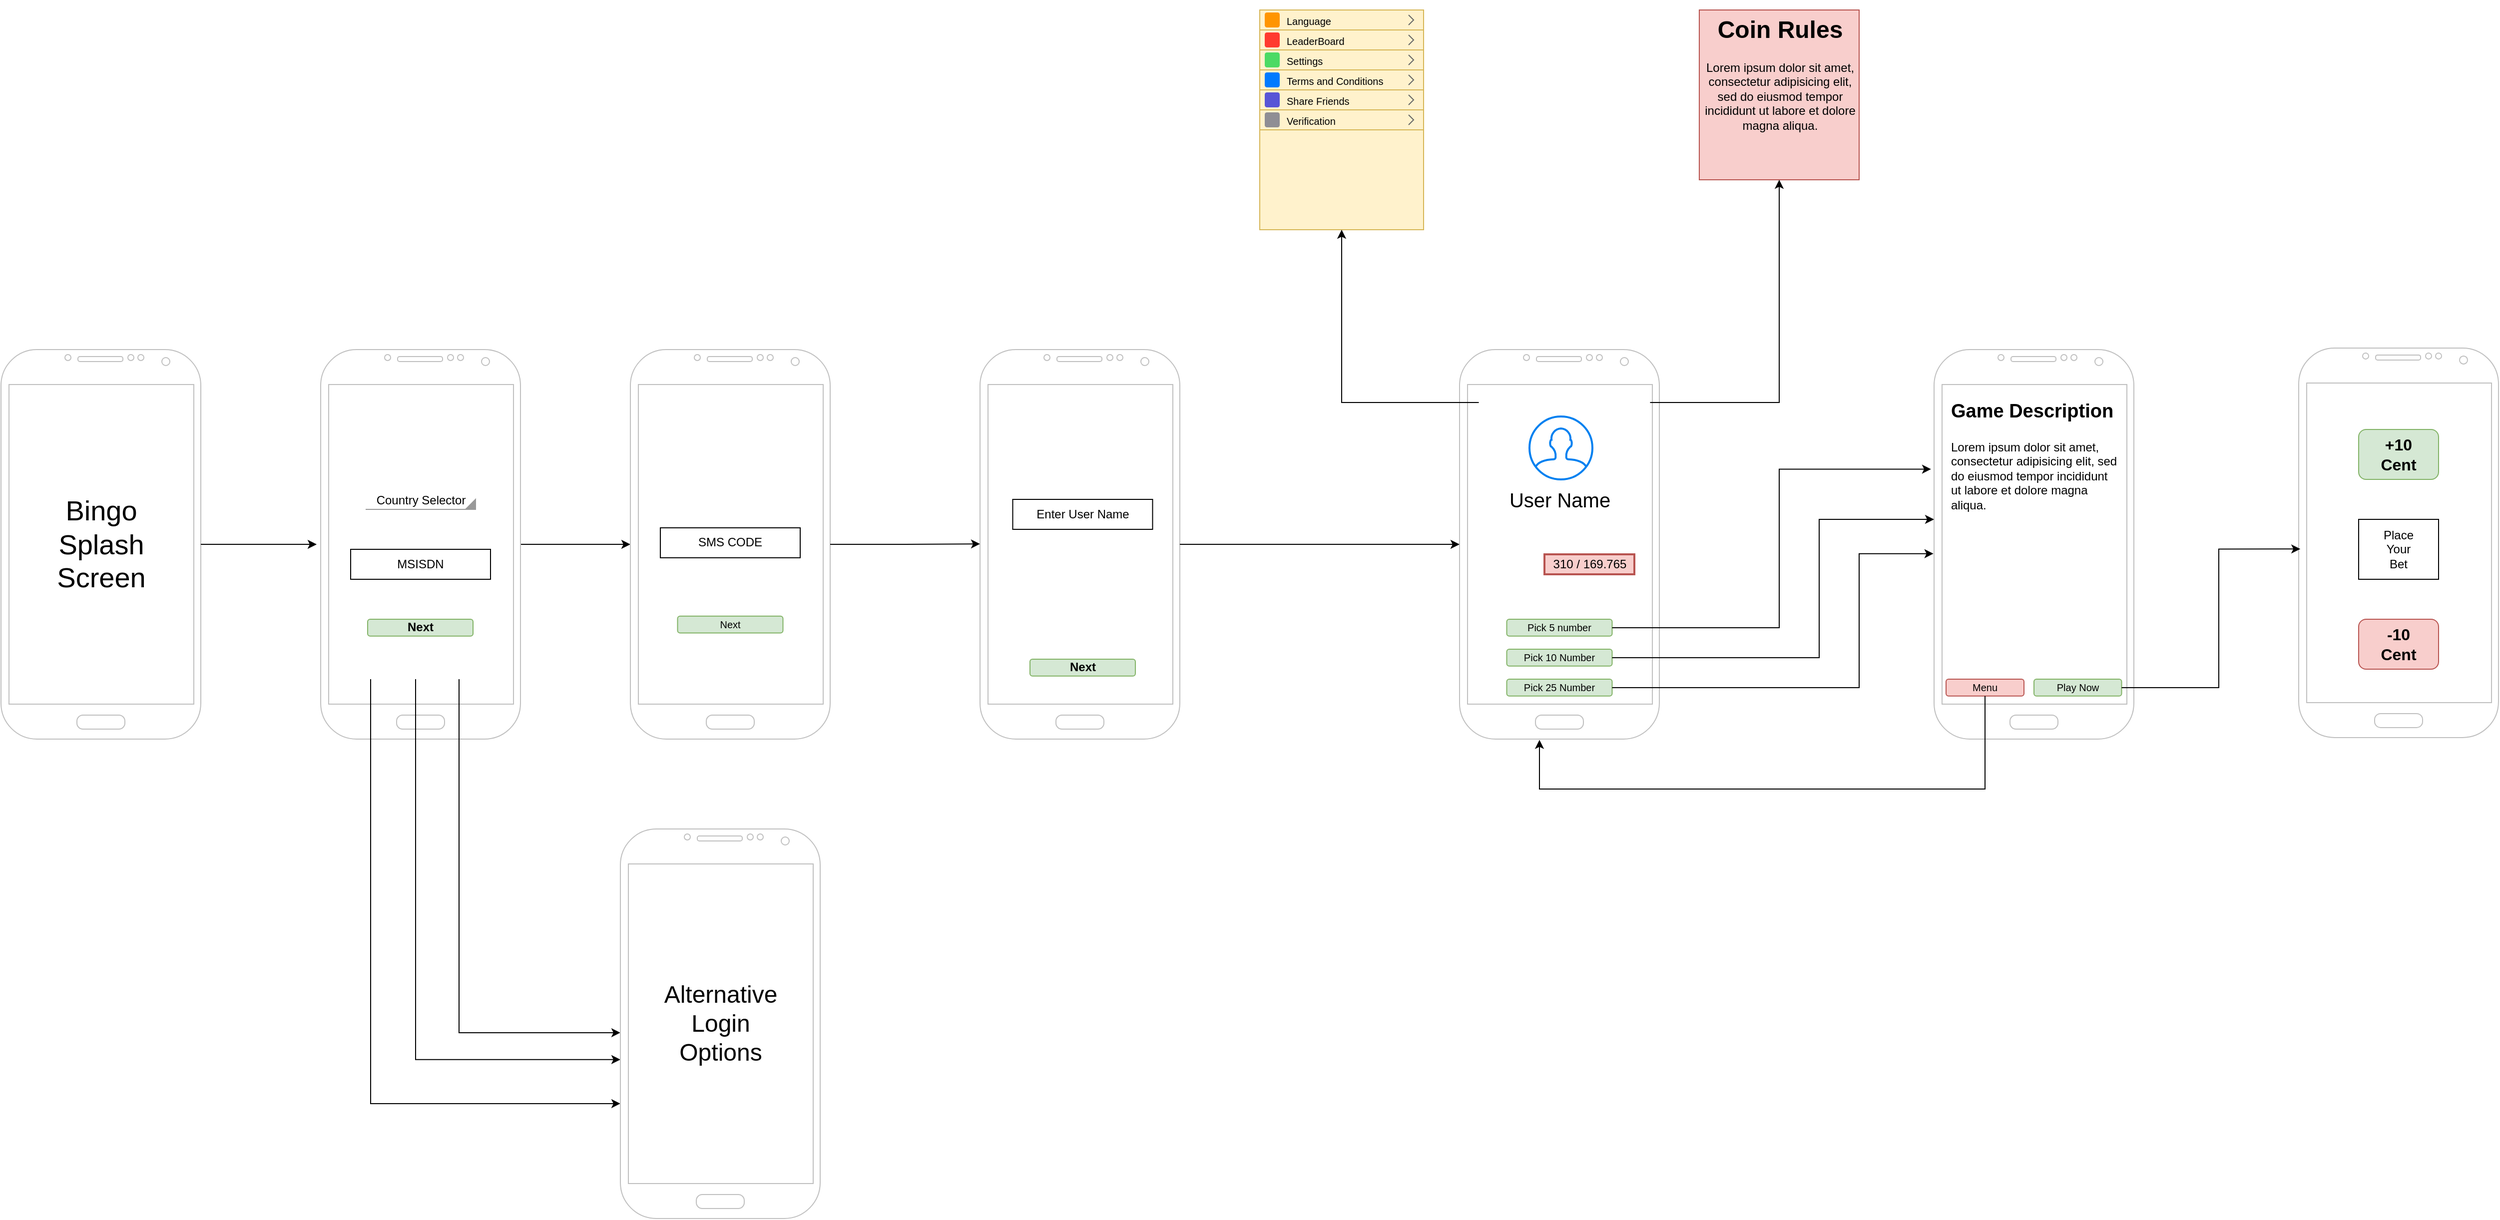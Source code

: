 <mxfile version="13.0.6" type="github">
  <diagram id="hyMBlP3Ab5VuCvEYyF4_" name="Page-1">
    <mxGraphModel dx="572" dy="1863" grid="1" gridSize="10" guides="1" tooltips="1" connect="1" arrows="1" fold="1" page="1" pageScale="1" pageWidth="850" pageHeight="1100" math="0" shadow="0">
      <root>
        <mxCell id="0" />
        <mxCell id="1" parent="0" />
        <mxCell id="mvTbUv54LLQ37Vtnu26t-1" value="" style="group" vertex="1" connectable="0" parent="1">
          <mxGeometry x="940" y="120" width="200" height="390" as="geometry" />
        </mxCell>
        <mxCell id="mvTbUv54LLQ37Vtnu26t-2" value="" style="group" vertex="1" connectable="0" parent="mvTbUv54LLQ37Vtnu26t-1">
          <mxGeometry width="200" height="390" as="geometry" />
        </mxCell>
        <mxCell id="mvTbUv54LLQ37Vtnu26t-3" value="" style="verticalLabelPosition=bottom;verticalAlign=top;html=1;shadow=0;dashed=0;strokeWidth=1;shape=mxgraph.android.phone2;strokeColor=#c0c0c0;rounded=0;comic=0;fillColor=none;gradientColor=#ffffff;" vertex="1" parent="mvTbUv54LLQ37Vtnu26t-2">
          <mxGeometry width="200" height="390" as="geometry" />
        </mxCell>
        <mxCell id="mvTbUv54LLQ37Vtnu26t-4" value="&lt;div style=&quot;font-size: 28px&quot;&gt;Bingo&lt;/div&gt;&lt;div style=&quot;font-size: 28px&quot;&gt;&lt;font style=&quot;font-size: 28px&quot;&gt;Splash &lt;br&gt;&lt;/font&gt;&lt;/div&gt;&lt;div style=&quot;font-size: 28px&quot;&gt;&lt;font style=&quot;font-size: 28px&quot;&gt;Screen&lt;br&gt;&lt;/font&gt;&lt;/div&gt;" style="text;html=1;align=center;verticalAlign=middle;resizable=0;points=[];autosize=1;strokeWidth=7;" vertex="1" parent="mvTbUv54LLQ37Vtnu26t-2">
          <mxGeometry x="50" y="170" width="100" height="50" as="geometry" />
        </mxCell>
        <mxCell id="mvTbUv54LLQ37Vtnu26t-70" style="edgeStyle=orthogonalEdgeStyle;rounded=0;orthogonalLoop=1;jettySize=auto;html=1;" edge="1" parent="1" source="mvTbUv54LLQ37Vtnu26t-5" target="mvTbUv54LLQ37Vtnu26t-21">
          <mxGeometry relative="1" as="geometry" />
        </mxCell>
        <mxCell id="mvTbUv54LLQ37Vtnu26t-5" value="" style="verticalLabelPosition=bottom;verticalAlign=top;html=1;shadow=0;dashed=0;strokeWidth=1;shape=mxgraph.android.phone2;strokeColor=#c0c0c0;" vertex="1" parent="1">
          <mxGeometry x="1260" y="120" width="200" height="390" as="geometry" />
        </mxCell>
        <mxCell id="mvTbUv54LLQ37Vtnu26t-6" value="MSISDN" style="rounded=0;whiteSpace=wrap;html=1;" vertex="1" parent="1">
          <mxGeometry x="1290" y="320" width="140" height="30" as="geometry" />
        </mxCell>
        <mxCell id="mvTbUv54LLQ37Vtnu26t-7" value="&lt;b&gt;&lt;font style=&quot;font-size: 12px&quot;&gt;Next&lt;/font&gt;&lt;/b&gt;" style="rounded=1;html=1;shadow=0;dashed=0;whiteSpace=wrap;fontSize=10;fillColor=#d5e8d4;align=center;strokeColor=#82b366;" vertex="1" parent="1">
          <mxGeometry x="1307" y="390" width="105.5" height="16.88" as="geometry" />
        </mxCell>
        <mxCell id="mvTbUv54LLQ37Vtnu26t-8" value="Country Selector" style="strokeWidth=1;html=1;shadow=0;dashed=0;shape=mxgraph.android.spinner2;align=center;fillColor=#999999;strokeColor=#999999;verticalAlign=bottom" vertex="1" parent="1">
          <mxGeometry x="1305" y="270" width="110" height="10" as="geometry" />
        </mxCell>
        <mxCell id="mvTbUv54LLQ37Vtnu26t-16" style="edgeStyle=orthogonalEdgeStyle;rounded=0;orthogonalLoop=1;jettySize=auto;html=1;entryX=0;entryY=0.705;entryDx=0;entryDy=0;entryPerimeter=0;" edge="1" parent="1" source="mvTbUv54LLQ37Vtnu26t-9" target="mvTbUv54LLQ37Vtnu26t-14">
          <mxGeometry relative="1" as="geometry">
            <Array as="points">
              <mxPoint x="1310" y="875" />
            </Array>
          </mxGeometry>
        </mxCell>
        <mxCell id="mvTbUv54LLQ37Vtnu26t-9" value="" style="shape=image;html=1;verticalAlign=top;verticalLabelPosition=bottom;labelBackgroundColor=#ffffff;imageAspect=0;aspect=fixed;image=https://cdn1.iconfinder.com/data/icons/logotypes/32/circle-facebook_-128.png" vertex="1" parent="1">
          <mxGeometry x="1296" y="422" width="28" height="28" as="geometry" />
        </mxCell>
        <mxCell id="mvTbUv54LLQ37Vtnu26t-17" style="edgeStyle=orthogonalEdgeStyle;rounded=0;orthogonalLoop=1;jettySize=auto;html=1;entryX=0;entryY=0.592;entryDx=0;entryDy=0;entryPerimeter=0;" edge="1" parent="1" source="mvTbUv54LLQ37Vtnu26t-10" target="mvTbUv54LLQ37Vtnu26t-14">
          <mxGeometry relative="1" as="geometry">
            <Array as="points">
              <mxPoint x="1355" y="831" />
            </Array>
          </mxGeometry>
        </mxCell>
        <mxCell id="mvTbUv54LLQ37Vtnu26t-10" value="" style="shape=image;html=1;verticalAlign=top;verticalLabelPosition=bottom;labelBackgroundColor=#ffffff;imageAspect=0;aspect=fixed;image=https://cdn3.iconfinder.com/data/icons/peelicons-vol-1/50/Google_-128.png" vertex="1" parent="1">
          <mxGeometry x="1341" y="422" width="28" height="28" as="geometry" />
        </mxCell>
        <mxCell id="mvTbUv54LLQ37Vtnu26t-18" style="edgeStyle=orthogonalEdgeStyle;rounded=0;orthogonalLoop=1;jettySize=auto;html=1;entryX=0;entryY=0.523;entryDx=0;entryDy=0;entryPerimeter=0;" edge="1" parent="1" source="mvTbUv54LLQ37Vtnu26t-11" target="mvTbUv54LLQ37Vtnu26t-14">
          <mxGeometry relative="1" as="geometry">
            <Array as="points">
              <mxPoint x="1399" y="804" />
            </Array>
          </mxGeometry>
        </mxCell>
        <mxCell id="mvTbUv54LLQ37Vtnu26t-11" value="" style="shape=image;html=1;verticalAlign=top;verticalLabelPosition=bottom;labelBackgroundColor=#ffffff;imageAspect=0;aspect=fixed;image=https://cdn3.iconfinder.com/data/icons/peelicons-vol-1/50/Mail-128.png" vertex="1" parent="1">
          <mxGeometry x="1384.5" y="422" width="28" height="28" as="geometry" />
        </mxCell>
        <mxCell id="mvTbUv54LLQ37Vtnu26t-12" style="edgeStyle=orthogonalEdgeStyle;rounded=0;orthogonalLoop=1;jettySize=auto;html=1;entryX=-0.02;entryY=0.5;entryDx=0;entryDy=0;entryPerimeter=0;" edge="1" parent="1" source="mvTbUv54LLQ37Vtnu26t-3" target="mvTbUv54LLQ37Vtnu26t-5">
          <mxGeometry relative="1" as="geometry" />
        </mxCell>
        <mxCell id="mvTbUv54LLQ37Vtnu26t-13" value="" style="group" vertex="1" connectable="0" parent="1">
          <mxGeometry x="1560" y="600" width="200" height="390" as="geometry" />
        </mxCell>
        <mxCell id="mvTbUv54LLQ37Vtnu26t-14" value="" style="verticalLabelPosition=bottom;verticalAlign=top;html=1;shadow=0;dashed=0;strokeWidth=1;shape=mxgraph.android.phone2;strokeColor=#c0c0c0;rounded=0;comic=0;fillColor=none;gradientColor=#ffffff;" vertex="1" parent="mvTbUv54LLQ37Vtnu26t-13">
          <mxGeometry width="200" height="390" as="geometry" />
        </mxCell>
        <mxCell id="mvTbUv54LLQ37Vtnu26t-15" value="&lt;div style=&quot;font-size: 24px&quot;&gt;&lt;font style=&quot;font-size: 24px&quot;&gt;Alternative&lt;/font&gt;&lt;/div&gt;&lt;div style=&quot;font-size: 24px&quot;&gt;&lt;font style=&quot;font-size: 24px&quot;&gt;Login&lt;/font&gt;&lt;/div&gt;&lt;div style=&quot;font-size: 24px&quot;&gt;&lt;font style=&quot;font-size: 24px&quot;&gt;Options&lt;br&gt;&lt;/font&gt;&lt;/div&gt;" style="text;html=1;align=center;verticalAlign=middle;resizable=0;points=[];autosize=1;strokeWidth=7;" vertex="1" parent="mvTbUv54LLQ37Vtnu26t-13">
          <mxGeometry x="35" y="170" width="130" height="50" as="geometry" />
        </mxCell>
        <mxCell id="mvTbUv54LLQ37Vtnu26t-19" value="" style="group" vertex="1" connectable="0" parent="1">
          <mxGeometry x="1570" y="120" width="200" height="390" as="geometry" />
        </mxCell>
        <mxCell id="mvTbUv54LLQ37Vtnu26t-20" value="" style="group" vertex="1" connectable="0" parent="mvTbUv54LLQ37Vtnu26t-19">
          <mxGeometry width="200" height="390" as="geometry" />
        </mxCell>
        <mxCell id="mvTbUv54LLQ37Vtnu26t-21" value="" style="verticalLabelPosition=bottom;verticalAlign=top;html=1;shadow=0;dashed=0;strokeWidth=1;shape=mxgraph.android.phone2;strokeColor=#c0c0c0;" vertex="1" parent="mvTbUv54LLQ37Vtnu26t-20">
          <mxGeometry width="200" height="390" as="geometry" />
        </mxCell>
        <mxCell id="mvTbUv54LLQ37Vtnu26t-22" value="SMS CODE" style="rounded=0;whiteSpace=wrap;html=1;" vertex="1" parent="mvTbUv54LLQ37Vtnu26t-20">
          <mxGeometry x="30" y="178.44" width="140" height="30" as="geometry" />
        </mxCell>
        <mxCell id="mvTbUv54LLQ37Vtnu26t-23" value="Next" style="rounded=1;html=1;shadow=0;dashed=0;whiteSpace=wrap;fontSize=10;fillColor=#d5e8d4;align=center;strokeColor=#82b366;" vertex="1" parent="mvTbUv54LLQ37Vtnu26t-20">
          <mxGeometry x="47.25" y="266.88" width="105.5" height="16.88" as="geometry" />
        </mxCell>
        <mxCell id="mvTbUv54LLQ37Vtnu26t-25" value="" style="group" vertex="1" connectable="0" parent="1">
          <mxGeometry x="1920" y="120" width="200" height="390" as="geometry" />
        </mxCell>
        <mxCell id="mvTbUv54LLQ37Vtnu26t-26" value="" style="group" vertex="1" connectable="0" parent="mvTbUv54LLQ37Vtnu26t-25">
          <mxGeometry width="200" height="390" as="geometry" />
        </mxCell>
        <mxCell id="mvTbUv54LLQ37Vtnu26t-27" value="" style="group" vertex="1" connectable="0" parent="mvTbUv54LLQ37Vtnu26t-26">
          <mxGeometry width="200" height="390" as="geometry" />
        </mxCell>
        <mxCell id="mvTbUv54LLQ37Vtnu26t-28" value="" style="group" vertex="1" connectable="0" parent="mvTbUv54LLQ37Vtnu26t-27">
          <mxGeometry width="200" height="390" as="geometry" />
        </mxCell>
        <mxCell id="mvTbUv54LLQ37Vtnu26t-29" value="" style="verticalLabelPosition=bottom;verticalAlign=top;html=1;shadow=0;dashed=0;strokeWidth=1;shape=mxgraph.android.phone2;strokeColor=#c0c0c0;" vertex="1" parent="mvTbUv54LLQ37Vtnu26t-28">
          <mxGeometry width="200" height="390" as="geometry" />
        </mxCell>
        <mxCell id="mvTbUv54LLQ37Vtnu26t-30" value="&lt;div style=&quot;font-size: 12px&quot;&gt;&lt;b&gt;&lt;font style=&quot;font-size: 12px&quot;&gt;Next&lt;/font&gt;&lt;/b&gt;&lt;/div&gt;" style="rounded=1;html=1;shadow=0;dashed=0;whiteSpace=wrap;fontSize=10;fillColor=#d5e8d4;align=center;strokeColor=#82b366;" vertex="1" parent="mvTbUv54LLQ37Vtnu26t-28">
          <mxGeometry x="50" y="310" width="105.5" height="16.88" as="geometry" />
        </mxCell>
        <mxCell id="mvTbUv54LLQ37Vtnu26t-31" value="Enter User Name" style="rounded=0;whiteSpace=wrap;html=1;" vertex="1" parent="mvTbUv54LLQ37Vtnu26t-28">
          <mxGeometry x="32.75" y="150" width="140" height="30" as="geometry" />
        </mxCell>
        <mxCell id="mvTbUv54LLQ37Vtnu26t-34" style="edgeStyle=orthogonalEdgeStyle;rounded=0;orthogonalLoop=1;jettySize=auto;html=1;entryX=0;entryY=0.499;entryDx=0;entryDy=0;entryPerimeter=0;" edge="1" parent="1" source="mvTbUv54LLQ37Vtnu26t-21" target="mvTbUv54LLQ37Vtnu26t-29">
          <mxGeometry relative="1" as="geometry" />
        </mxCell>
        <mxCell id="mvTbUv54LLQ37Vtnu26t-35" value="" style="group" vertex="1" connectable="0" parent="1">
          <mxGeometry x="2400" y="120.0" width="200" height="390" as="geometry" />
        </mxCell>
        <mxCell id="mvTbUv54LLQ37Vtnu26t-36" value="" style="group" vertex="1" connectable="0" parent="mvTbUv54LLQ37Vtnu26t-35">
          <mxGeometry width="200" height="390" as="geometry" />
        </mxCell>
        <mxCell id="mvTbUv54LLQ37Vtnu26t-37" value="" style="verticalLabelPosition=bottom;verticalAlign=top;html=1;shadow=0;dashed=0;strokeWidth=1;shape=mxgraph.android.phone2;strokeColor=#c0c0c0;rounded=0;comic=0;fillColor=none;gradientColor=#ffffff;" vertex="1" parent="mvTbUv54LLQ37Vtnu26t-36">
          <mxGeometry width="200" height="390" as="geometry" />
        </mxCell>
        <mxCell id="mvTbUv54LLQ37Vtnu26t-38" value="&lt;div style=&quot;font-size: 20px&quot;&gt;User Name&lt;br&gt;&lt;/div&gt;" style="text;html=1;align=center;verticalAlign=middle;resizable=0;points=[];autosize=1;strokeWidth=7;" vertex="1" parent="mvTbUv54LLQ37Vtnu26t-36">
          <mxGeometry x="40" y="140" width="120" height="20" as="geometry" />
        </mxCell>
        <mxCell id="mvTbUv54LLQ37Vtnu26t-39" value="Pick 5 number" style="rounded=1;html=1;shadow=0;dashed=0;whiteSpace=wrap;fontSize=10;fillColor=#d5e8d4;align=center;strokeColor=#82b366;" vertex="1" parent="mvTbUv54LLQ37Vtnu26t-36">
          <mxGeometry x="47.25" y="270.0" width="105.5" height="16.88" as="geometry" />
        </mxCell>
        <mxCell id="mvTbUv54LLQ37Vtnu26t-40" value="Pick 10 Number" style="rounded=1;html=1;shadow=0;dashed=0;whiteSpace=wrap;fontSize=10;fillColor=#d5e8d4;align=center;strokeColor=#82b366;" vertex="1" parent="mvTbUv54LLQ37Vtnu26t-36">
          <mxGeometry x="47.25" y="300.0" width="105.5" height="16.88" as="geometry" />
        </mxCell>
        <mxCell id="mvTbUv54LLQ37Vtnu26t-41" value="Pick 25 Number" style="rounded=1;html=1;shadow=0;dashed=0;whiteSpace=wrap;fontSize=10;fillColor=#d5e8d4;align=center;strokeColor=#82b366;" vertex="1" parent="mvTbUv54LLQ37Vtnu26t-36">
          <mxGeometry x="47.25" y="330.0" width="105.5" height="16.88" as="geometry" />
        </mxCell>
        <mxCell id="mvTbUv54LLQ37Vtnu26t-42" value="" style="shape=image;html=1;verticalAlign=top;verticalLabelPosition=bottom;labelBackgroundColor=#ffffff;imageAspect=0;aspect=fixed;image=https://cdn0.iconfinder.com/data/icons/kameleon-free-pack/110/Euro-Coin-128.png" vertex="1" parent="mvTbUv54LLQ37Vtnu26t-36">
          <mxGeometry x="152.75" y="34" width="38" height="38" as="geometry" />
        </mxCell>
        <mxCell id="mvTbUv54LLQ37Vtnu26t-43" value="310 / 169.765" style="text;html=1;align=center;verticalAlign=middle;resizable=0;points=[];autosize=1;strokeWidth=2;fillColor=#f8cecc;strokeColor=#b85450;" vertex="1" parent="mvTbUv54LLQ37Vtnu26t-36">
          <mxGeometry x="85" y="205" width="90" height="20" as="geometry" />
        </mxCell>
        <mxCell id="mvTbUv54LLQ37Vtnu26t-44" value="" style="shape=image;html=1;verticalAlign=top;verticalLabelPosition=bottom;labelBackgroundColor=#ffffff;imageAspect=0;aspect=fixed;image=https://cdn2.iconfinder.com/data/icons/flat-ui-icons-24-px/24/menu-24-128.png" vertex="1" parent="mvTbUv54LLQ37Vtnu26t-36">
          <mxGeometry x="19.25" y="39" width="28" height="28" as="geometry" />
        </mxCell>
        <mxCell id="mvTbUv54LLQ37Vtnu26t-45" value="" style="shape=image;html=1;verticalAlign=top;verticalLabelPosition=bottom;labelBackgroundColor=#ffffff;imageAspect=0;aspect=fixed;image=https://cdn3.iconfinder.com/data/icons/shopping-and-retail-15/512/Crown-128.png" vertex="1" parent="mvTbUv54LLQ37Vtnu26t-36">
          <mxGeometry x="19.25" y="180" width="60" height="60" as="geometry" />
        </mxCell>
        <mxCell id="mvTbUv54LLQ37Vtnu26t-46" value="" style="html=1;verticalLabelPosition=bottom;align=center;labelBackgroundColor=#ffffff;verticalAlign=top;strokeWidth=2;strokeColor=#0080F0;shadow=0;dashed=0;shape=mxgraph.ios7.icons.user;" vertex="1" parent="mvTbUv54LLQ37Vtnu26t-36">
          <mxGeometry x="70" y="67" width="63" height="63" as="geometry" />
        </mxCell>
        <mxCell id="mvTbUv54LLQ37Vtnu26t-47" value="" style="shape=rect;strokeColor=#d6b656;fillColor=#fff2cc;shadow=0;" vertex="1" parent="1">
          <mxGeometry x="2200" y="-220" width="164" height="220" as="geometry" />
        </mxCell>
        <mxCell id="mvTbUv54LLQ37Vtnu26t-48" value="Language" style="shape=rect;strokeColor=#d6b656;fontSize=10;resizeWidth=1;align=left;spacingLeft=25;spacingTop=2;fillColor=#fff2cc;" vertex="1" parent="mvTbUv54LLQ37Vtnu26t-47">
          <mxGeometry width="164" height="20" relative="1" as="geometry" />
        </mxCell>
        <mxCell id="mvTbUv54LLQ37Vtnu26t-49" value="" style="shape=rect;rounded=1;rSize=3;strokeColor=none;fillColor=#FF9501;" vertex="1" parent="mvTbUv54LLQ37Vtnu26t-48">
          <mxGeometry y="0.5" width="15" height="15" relative="1" as="geometry">
            <mxPoint x="5" y="-7.5" as="offset" />
          </mxGeometry>
        </mxCell>
        <mxCell id="mvTbUv54LLQ37Vtnu26t-50" value="" style="shape=mxgraph.ios7.misc.right;strokeColor=#666666;" vertex="1" parent="mvTbUv54LLQ37Vtnu26t-48">
          <mxGeometry x="1" y="0.5" width="5" height="10" relative="1" as="geometry">
            <mxPoint x="-15" y="-5" as="offset" />
          </mxGeometry>
        </mxCell>
        <mxCell id="mvTbUv54LLQ37Vtnu26t-51" value="LeaderBoard" style="shape=rect;strokeColor=#d6b656;fontSize=10;resizeWidth=1;align=left;spacingLeft=25;spacingTop=2;fillColor=#fff2cc;" vertex="1" parent="mvTbUv54LLQ37Vtnu26t-47">
          <mxGeometry width="164" height="20" relative="1" as="geometry">
            <mxPoint y="20" as="offset" />
          </mxGeometry>
        </mxCell>
        <mxCell id="mvTbUv54LLQ37Vtnu26t-52" value="" style="shape=rect;rounded=1;rSize=3;strokeColor=none;fillColor=#FF3B2F;" vertex="1" parent="mvTbUv54LLQ37Vtnu26t-51">
          <mxGeometry y="0.5" width="15" height="15" relative="1" as="geometry">
            <mxPoint x="5" y="-7.5" as="offset" />
          </mxGeometry>
        </mxCell>
        <mxCell id="mvTbUv54LLQ37Vtnu26t-53" value="" style="shape=mxgraph.ios7.misc.right;strokeColor=#666666;" vertex="1" parent="mvTbUv54LLQ37Vtnu26t-51">
          <mxGeometry x="1" y="0.5" width="5" height="10" relative="1" as="geometry">
            <mxPoint x="-15" y="-5" as="offset" />
          </mxGeometry>
        </mxCell>
        <mxCell id="mvTbUv54LLQ37Vtnu26t-54" value="Settings" style="shape=rect;strokeColor=#d6b656;fontSize=10;resizeWidth=1;align=left;spacingLeft=25;spacingTop=2;fillColor=#fff2cc;" vertex="1" parent="mvTbUv54LLQ37Vtnu26t-47">
          <mxGeometry width="164" height="20" relative="1" as="geometry">
            <mxPoint y="40" as="offset" />
          </mxGeometry>
        </mxCell>
        <mxCell id="mvTbUv54LLQ37Vtnu26t-55" value="" style="shape=rect;rounded=1;rSize=3;strokeColor=none;fillColor=#4CDA64;" vertex="1" parent="mvTbUv54LLQ37Vtnu26t-54">
          <mxGeometry y="0.5" width="15" height="15" relative="1" as="geometry">
            <mxPoint x="5" y="-7.5" as="offset" />
          </mxGeometry>
        </mxCell>
        <mxCell id="mvTbUv54LLQ37Vtnu26t-56" value="" style="shape=mxgraph.ios7.misc.right;strokeColor=#666666;" vertex="1" parent="mvTbUv54LLQ37Vtnu26t-54">
          <mxGeometry x="1" y="0.5" width="5" height="10" relative="1" as="geometry">
            <mxPoint x="-15" y="-5" as="offset" />
          </mxGeometry>
        </mxCell>
        <mxCell id="mvTbUv54LLQ37Vtnu26t-57" value="Terms and Conditions" style="shape=rect;strokeColor=#d6b656;fontSize=10;resizeWidth=1;align=left;spacingLeft=25;spacingTop=2;fillColor=#fff2cc;" vertex="1" parent="mvTbUv54LLQ37Vtnu26t-47">
          <mxGeometry width="164" height="20" relative="1" as="geometry">
            <mxPoint y="60" as="offset" />
          </mxGeometry>
        </mxCell>
        <mxCell id="mvTbUv54LLQ37Vtnu26t-58" value="" style="shape=rect;rounded=1;rSize=3;strokeColor=none;fillColor=#007AFF;" vertex="1" parent="mvTbUv54LLQ37Vtnu26t-57">
          <mxGeometry y="0.5" width="15" height="15" relative="1" as="geometry">
            <mxPoint x="5" y="-7.5" as="offset" />
          </mxGeometry>
        </mxCell>
        <mxCell id="mvTbUv54LLQ37Vtnu26t-59" value="" style="shape=mxgraph.ios7.misc.right;strokeColor=#666666;" vertex="1" parent="mvTbUv54LLQ37Vtnu26t-57">
          <mxGeometry x="1" y="0.5" width="5" height="10" relative="1" as="geometry">
            <mxPoint x="-15" y="-5" as="offset" />
          </mxGeometry>
        </mxCell>
        <mxCell id="mvTbUv54LLQ37Vtnu26t-60" value="Share Friends" style="shape=rect;strokeColor=#d6b656;fontSize=10;resizeWidth=1;align=left;spacingLeft=25;spacingTop=2;fillColor=#fff2cc;" vertex="1" parent="mvTbUv54LLQ37Vtnu26t-47">
          <mxGeometry width="164" height="20" relative="1" as="geometry">
            <mxPoint y="80" as="offset" />
          </mxGeometry>
        </mxCell>
        <mxCell id="mvTbUv54LLQ37Vtnu26t-61" value="" style="shape=rect;rounded=1;rSize=3;strokeColor=none;fillColor=#5855D6;" vertex="1" parent="mvTbUv54LLQ37Vtnu26t-60">
          <mxGeometry y="0.5" width="15" height="15" relative="1" as="geometry">
            <mxPoint x="5" y="-7.5" as="offset" />
          </mxGeometry>
        </mxCell>
        <mxCell id="mvTbUv54LLQ37Vtnu26t-62" value="" style="shape=mxgraph.ios7.misc.right;strokeColor=#666666;" vertex="1" parent="mvTbUv54LLQ37Vtnu26t-60">
          <mxGeometry x="1" y="0.5" width="5" height="10" relative="1" as="geometry">
            <mxPoint x="-15" y="-5" as="offset" />
          </mxGeometry>
        </mxCell>
        <mxCell id="mvTbUv54LLQ37Vtnu26t-63" value="Verification" style="shape=rect;strokeColor=#d6b656;fontSize=10;resizeWidth=1;align=left;spacingLeft=25;spacingTop=2;fillColor=#fff2cc;" vertex="1" parent="mvTbUv54LLQ37Vtnu26t-47">
          <mxGeometry width="164" height="20" relative="1" as="geometry">
            <mxPoint y="100" as="offset" />
          </mxGeometry>
        </mxCell>
        <mxCell id="mvTbUv54LLQ37Vtnu26t-64" value="" style="shape=rect;rounded=1;rSize=3;strokeColor=none;fillColor=#8F8E94;" vertex="1" parent="mvTbUv54LLQ37Vtnu26t-63">
          <mxGeometry y="0.5" width="15" height="15" relative="1" as="geometry">
            <mxPoint x="5" y="-7.5" as="offset" />
          </mxGeometry>
        </mxCell>
        <mxCell id="mvTbUv54LLQ37Vtnu26t-65" value="" style="shape=mxgraph.ios7.misc.right;strokeColor=#666666;" vertex="1" parent="mvTbUv54LLQ37Vtnu26t-63">
          <mxGeometry x="1" y="0.5" width="5" height="10" relative="1" as="geometry">
            <mxPoint x="-15" y="-5" as="offset" />
          </mxGeometry>
        </mxCell>
        <mxCell id="mvTbUv54LLQ37Vtnu26t-66" style="edgeStyle=orthogonalEdgeStyle;rounded=0;orthogonalLoop=1;jettySize=auto;html=1;entryX=0.5;entryY=1;entryDx=0;entryDy=0;" edge="1" parent="1" source="mvTbUv54LLQ37Vtnu26t-44" target="mvTbUv54LLQ37Vtnu26t-47">
          <mxGeometry relative="1" as="geometry" />
        </mxCell>
        <mxCell id="mvTbUv54LLQ37Vtnu26t-67" value="&lt;h1 align=&quot;center&quot;&gt;Coin Rules&lt;br&gt;&lt;/h1&gt;&lt;p align=&quot;center&quot;&gt;Lorem ipsum dolor sit amet, consectetur adipisicing elit, sed do eiusmod tempor incididunt ut labore et dolore magna aliqua.&lt;/p&gt;" style="text;html=1;strokeColor=#b85450;fillColor=#f8cecc;spacing=5;spacingTop=-20;whiteSpace=wrap;overflow=hidden;rounded=0;" vertex="1" parent="1">
          <mxGeometry x="2640" y="-220.0" width="160" height="170" as="geometry" />
        </mxCell>
        <mxCell id="mvTbUv54LLQ37Vtnu26t-68" style="edgeStyle=orthogonalEdgeStyle;rounded=0;orthogonalLoop=1;jettySize=auto;html=1;entryX=0.5;entryY=1;entryDx=0;entryDy=0;" edge="1" parent="1" source="mvTbUv54LLQ37Vtnu26t-42" target="mvTbUv54LLQ37Vtnu26t-67">
          <mxGeometry relative="1" as="geometry" />
        </mxCell>
        <mxCell id="mvTbUv54LLQ37Vtnu26t-69" style="edgeStyle=orthogonalEdgeStyle;rounded=0;orthogonalLoop=1;jettySize=auto;html=1;" edge="1" parent="1" source="mvTbUv54LLQ37Vtnu26t-29" target="mvTbUv54LLQ37Vtnu26t-37">
          <mxGeometry relative="1" as="geometry" />
        </mxCell>
        <mxCell id="mvTbUv54LLQ37Vtnu26t-71" value="" style="group" vertex="1" connectable="0" parent="1">
          <mxGeometry x="2875" y="120" width="200" height="390" as="geometry" />
        </mxCell>
        <mxCell id="mvTbUv54LLQ37Vtnu26t-72" value="" style="group" vertex="1" connectable="0" parent="mvTbUv54LLQ37Vtnu26t-71">
          <mxGeometry width="200" height="390" as="geometry" />
        </mxCell>
        <mxCell id="mvTbUv54LLQ37Vtnu26t-73" value="" style="group" vertex="1" connectable="0" parent="mvTbUv54LLQ37Vtnu26t-72">
          <mxGeometry width="200" height="390" as="geometry" />
        </mxCell>
        <mxCell id="mvTbUv54LLQ37Vtnu26t-74" value="" style="group" vertex="1" connectable="0" parent="mvTbUv54LLQ37Vtnu26t-73">
          <mxGeometry width="200" height="390" as="geometry" />
        </mxCell>
        <mxCell id="mvTbUv54LLQ37Vtnu26t-75" value="" style="verticalLabelPosition=bottom;verticalAlign=top;html=1;shadow=0;dashed=0;strokeWidth=1;shape=mxgraph.android.phone2;strokeColor=#c0c0c0;" vertex="1" parent="mvTbUv54LLQ37Vtnu26t-74">
          <mxGeometry width="200" height="390" as="geometry" />
        </mxCell>
        <mxCell id="mvTbUv54LLQ37Vtnu26t-87" value="&lt;h1&gt;&lt;font style=&quot;font-size: 19px&quot;&gt;Game Description&lt;/font&gt;&lt;br&gt;&lt;/h1&gt;&lt;p&gt;Lorem ipsum dolor sit amet, consectetur adipisicing elit, sed do eiusmod tempor incididunt ut labore et dolore magna aliqua.&lt;/p&gt;" style="text;html=1;strokeColor=none;fillColor=none;spacing=5;spacingTop=-20;whiteSpace=wrap;overflow=hidden;rounded=0;" vertex="1" parent="mvTbUv54LLQ37Vtnu26t-74">
          <mxGeometry x="12.25" y="40" width="175.5" height="200" as="geometry" />
        </mxCell>
        <mxCell id="mvTbUv54LLQ37Vtnu26t-89" value="Play Now" style="rounded=1;html=1;shadow=0;dashed=0;whiteSpace=wrap;fontSize=10;fillColor=#d5e8d4;align=center;strokeColor=#82b366;" vertex="1" parent="mvTbUv54LLQ37Vtnu26t-74">
          <mxGeometry x="100" y="330" width="87.75" height="16.88" as="geometry" />
        </mxCell>
        <mxCell id="mvTbUv54LLQ37Vtnu26t-90" value="Menu" style="rounded=1;html=1;shadow=0;dashed=0;whiteSpace=wrap;fontSize=10;fillColor=#f8cecc;align=center;strokeColor=#b85450;" vertex="1" parent="mvTbUv54LLQ37Vtnu26t-74">
          <mxGeometry x="12" y="330" width="78" height="16.88" as="geometry" />
        </mxCell>
        <mxCell id="mvTbUv54LLQ37Vtnu26t-79" style="edgeStyle=orthogonalEdgeStyle;rounded=0;orthogonalLoop=1;jettySize=auto;html=1;entryX=0;entryY=0.436;entryDx=0;entryDy=0;entryPerimeter=0;" edge="1" parent="1" source="mvTbUv54LLQ37Vtnu26t-40" target="mvTbUv54LLQ37Vtnu26t-75">
          <mxGeometry relative="1" as="geometry">
            <Array as="points">
              <mxPoint x="2760" y="428" />
              <mxPoint x="2760" y="290" />
            </Array>
          </mxGeometry>
        </mxCell>
        <mxCell id="mvTbUv54LLQ37Vtnu26t-80" style="edgeStyle=orthogonalEdgeStyle;rounded=0;orthogonalLoop=1;jettySize=auto;html=1;entryX=-0.003;entryY=0.524;entryDx=0;entryDy=0;entryPerimeter=0;" edge="1" parent="1" source="mvTbUv54LLQ37Vtnu26t-41" target="mvTbUv54LLQ37Vtnu26t-75">
          <mxGeometry relative="1" as="geometry">
            <Array as="points">
              <mxPoint x="2800" y="458" />
              <mxPoint x="2800" y="324" />
            </Array>
          </mxGeometry>
        </mxCell>
        <mxCell id="mvTbUv54LLQ37Vtnu26t-81" value="" style="group" vertex="1" connectable="0" parent="1">
          <mxGeometry x="3240" y="118.44" width="200" height="390" as="geometry" />
        </mxCell>
        <mxCell id="mvTbUv54LLQ37Vtnu26t-82" value="" style="group" vertex="1" connectable="0" parent="mvTbUv54LLQ37Vtnu26t-81">
          <mxGeometry width="200" height="390" as="geometry" />
        </mxCell>
        <mxCell id="mvTbUv54LLQ37Vtnu26t-83" value="" style="group" vertex="1" connectable="0" parent="mvTbUv54LLQ37Vtnu26t-82">
          <mxGeometry width="200" height="390" as="geometry" />
        </mxCell>
        <mxCell id="mvTbUv54LLQ37Vtnu26t-84" value="" style="verticalLabelPosition=bottom;verticalAlign=top;html=1;shadow=0;dashed=0;strokeWidth=1;shape=mxgraph.android.phone2;strokeColor=#c0c0c0;" vertex="1" parent="mvTbUv54LLQ37Vtnu26t-83">
          <mxGeometry width="200" height="390" as="geometry" />
        </mxCell>
        <mxCell id="mvTbUv54LLQ37Vtnu26t-85" value="&lt;div&gt;&lt;font size=&quot;1&quot;&gt;&lt;b style=&quot;font-size: 16px&quot;&gt;+10 &lt;br&gt;&lt;/b&gt;&lt;/font&gt;&lt;/div&gt;&lt;div&gt;&lt;font size=&quot;1&quot;&gt;&lt;b style=&quot;font-size: 16px&quot;&gt;Cent&lt;/b&gt;&lt;/font&gt;&lt;/div&gt;" style="rounded=1;html=1;shadow=0;dashed=0;whiteSpace=wrap;fontSize=10;fillColor=#d5e8d4;align=center;strokeColor=#82b366;" vertex="1" parent="mvTbUv54LLQ37Vtnu26t-83">
          <mxGeometry x="60" y="81.56" width="80" height="50" as="geometry" />
        </mxCell>
        <mxCell id="mvTbUv54LLQ37Vtnu26t-86" value="&lt;div&gt;Place&lt;/div&gt;&lt;div&gt;Your&lt;/div&gt;&lt;div&gt;Bet&lt;/div&gt;" style="rounded=0;whiteSpace=wrap;html=1;" vertex="1" parent="mvTbUv54LLQ37Vtnu26t-83">
          <mxGeometry x="60" y="171.56" width="80" height="60" as="geometry" />
        </mxCell>
        <mxCell id="mvTbUv54LLQ37Vtnu26t-93" value="&lt;div&gt;&lt;font size=&quot;1&quot;&gt;&lt;b style=&quot;font-size: 16px&quot;&gt;-10 &lt;br&gt;&lt;/b&gt;&lt;/font&gt;&lt;/div&gt;&lt;div&gt;&lt;font size=&quot;1&quot;&gt;&lt;b style=&quot;font-size: 16px&quot;&gt;Cent&lt;/b&gt;&lt;/font&gt;&lt;/div&gt;" style="rounded=1;html=1;shadow=0;dashed=0;whiteSpace=wrap;fontSize=10;fillColor=#f8cecc;align=center;strokeColor=#b85450;" vertex="1" parent="mvTbUv54LLQ37Vtnu26t-83">
          <mxGeometry x="60" y="271.56" width="80" height="50" as="geometry" />
        </mxCell>
        <mxCell id="mvTbUv54LLQ37Vtnu26t-88" style="edgeStyle=orthogonalEdgeStyle;rounded=0;orthogonalLoop=1;jettySize=auto;html=1;entryX=-0.015;entryY=0.307;entryDx=0;entryDy=0;entryPerimeter=0;" edge="1" parent="1" source="mvTbUv54LLQ37Vtnu26t-39" target="mvTbUv54LLQ37Vtnu26t-75">
          <mxGeometry relative="1" as="geometry">
            <Array as="points">
              <mxPoint x="2720" y="398" />
              <mxPoint x="2720" y="240" />
            </Array>
          </mxGeometry>
        </mxCell>
        <mxCell id="mvTbUv54LLQ37Vtnu26t-91" style="edgeStyle=orthogonalEdgeStyle;rounded=0;orthogonalLoop=1;jettySize=auto;html=1;entryX=0.4;entryY=1.002;entryDx=0;entryDy=0;entryPerimeter=0;" edge="1" parent="1" source="mvTbUv54LLQ37Vtnu26t-90" target="mvTbUv54LLQ37Vtnu26t-37">
          <mxGeometry relative="1" as="geometry">
            <Array as="points">
              <mxPoint x="2926" y="560" />
              <mxPoint x="2480" y="560" />
            </Array>
          </mxGeometry>
        </mxCell>
        <mxCell id="mvTbUv54LLQ37Vtnu26t-92" style="edgeStyle=orthogonalEdgeStyle;rounded=0;orthogonalLoop=1;jettySize=auto;html=1;entryX=0.008;entryY=0.516;entryDx=0;entryDy=0;entryPerimeter=0;" edge="1" parent="1" source="mvTbUv54LLQ37Vtnu26t-89" target="mvTbUv54LLQ37Vtnu26t-84">
          <mxGeometry relative="1" as="geometry">
            <Array as="points">
              <mxPoint x="3160" y="458" />
              <mxPoint x="3160" y="320" />
            </Array>
          </mxGeometry>
        </mxCell>
      </root>
    </mxGraphModel>
  </diagram>
</mxfile>
